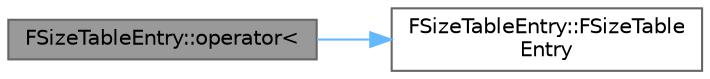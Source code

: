 digraph "FSizeTableEntry::operator&lt;"
{
 // INTERACTIVE_SVG=YES
 // LATEX_PDF_SIZE
  bgcolor="transparent";
  edge [fontname=Helvetica,fontsize=10,labelfontname=Helvetica,labelfontsize=10];
  node [fontname=Helvetica,fontsize=10,shape=box,height=0.2,width=0.4];
  rankdir="LR";
  Node1 [id="Node000001",label="FSizeTableEntry::operator\<",height=0.2,width=0.4,color="gray40", fillcolor="grey60", style="filled", fontcolor="black",tooltip=" "];
  Node1 -> Node2 [id="edge1_Node000001_Node000002",color="steelblue1",style="solid",tooltip=" "];
  Node2 [id="Node000002",label="FSizeTableEntry::FSizeTable\lEntry",height=0.2,width=0.4,color="grey40", fillcolor="white", style="filled",URL="$d2/db1/structFSizeTableEntry.html#a002b23f1e62bc83f004421e3929bf93c",tooltip=" "];
}
